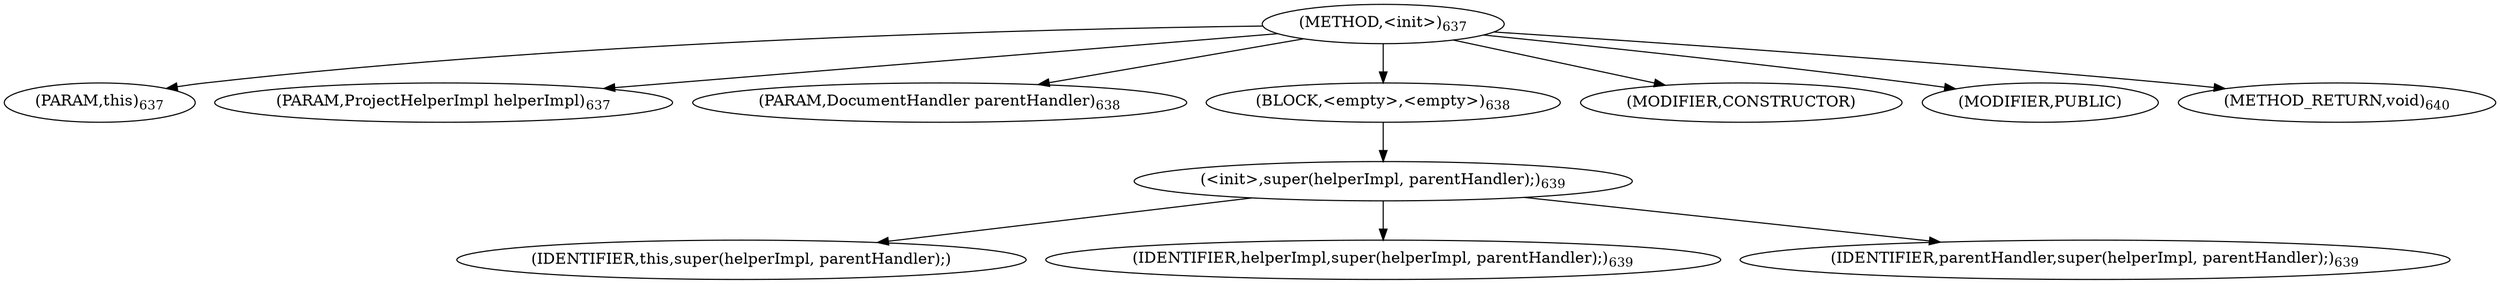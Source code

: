 digraph "&lt;init&gt;" {  
"1397" [label = <(METHOD,&lt;init&gt;)<SUB>637</SUB>> ]
"61" [label = <(PARAM,this)<SUB>637</SUB>> ]
"1398" [label = <(PARAM,ProjectHelperImpl helperImpl)<SUB>637</SUB>> ]
"1399" [label = <(PARAM,DocumentHandler parentHandler)<SUB>638</SUB>> ]
"1400" [label = <(BLOCK,&lt;empty&gt;,&lt;empty&gt;)<SUB>638</SUB>> ]
"1401" [label = <(&lt;init&gt;,super(helperImpl, parentHandler);)<SUB>639</SUB>> ]
"60" [label = <(IDENTIFIER,this,super(helperImpl, parentHandler);)> ]
"1402" [label = <(IDENTIFIER,helperImpl,super(helperImpl, parentHandler);)<SUB>639</SUB>> ]
"1403" [label = <(IDENTIFIER,parentHandler,super(helperImpl, parentHandler);)<SUB>639</SUB>> ]
"1404" [label = <(MODIFIER,CONSTRUCTOR)> ]
"1405" [label = <(MODIFIER,PUBLIC)> ]
"1406" [label = <(METHOD_RETURN,void)<SUB>640</SUB>> ]
  "1397" -> "61" 
  "1397" -> "1398" 
  "1397" -> "1399" 
  "1397" -> "1400" 
  "1397" -> "1404" 
  "1397" -> "1405" 
  "1397" -> "1406" 
  "1400" -> "1401" 
  "1401" -> "60" 
  "1401" -> "1402" 
  "1401" -> "1403" 
}
